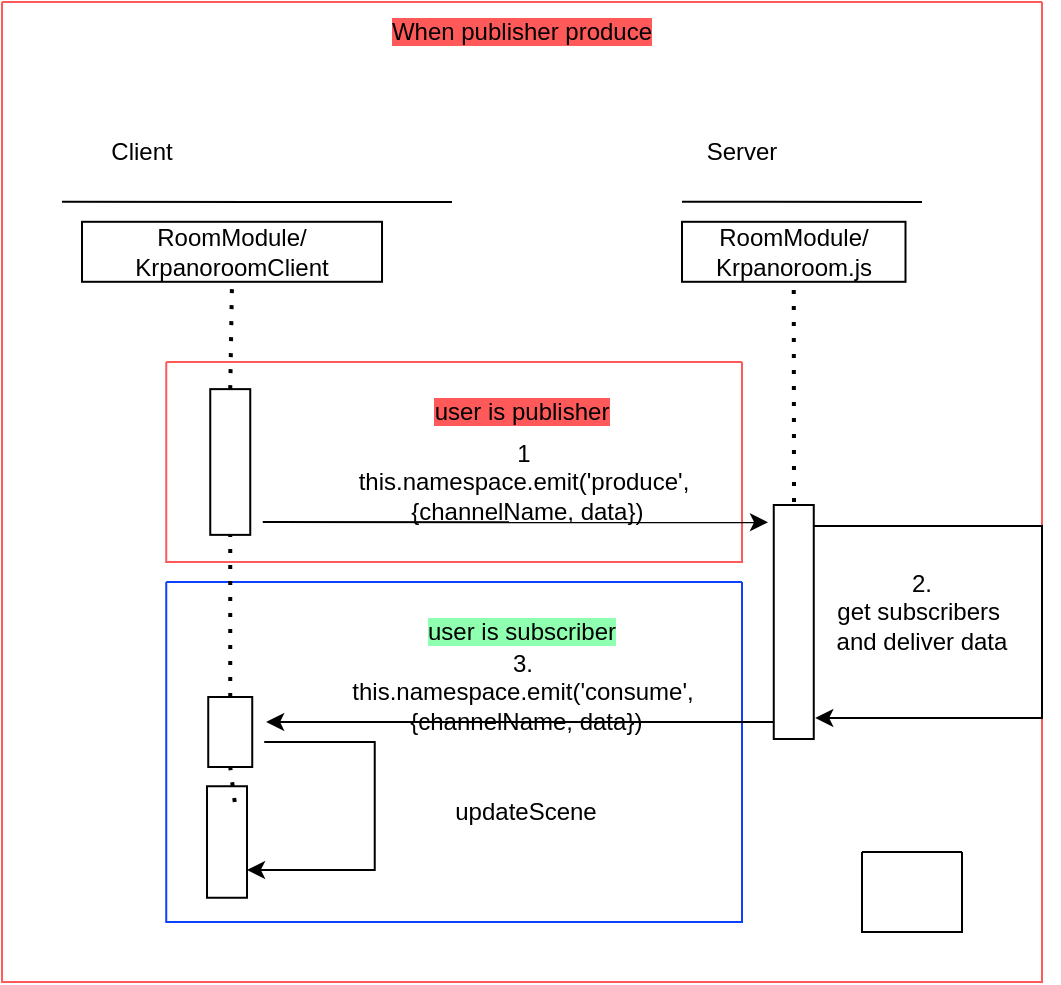 <mxfile version="20.8.21" type="github"><diagram id="Z87XCZslrCXwQrkr19RX" name="Page-1"><mxGraphModel dx="2261" dy="707" grid="1" gridSize="10" guides="1" tooltips="1" connect="1" arrows="1" fold="1" page="1" pageScale="1" pageWidth="827" pageHeight="1169" math="0" shadow="0"><root><mxCell id="0"/><mxCell id="1" parent="0"/><mxCell id="0DKkQV_DlRvVZHHdh2dW-100" value="" style="swimlane;startSize=0;labelBackgroundColor=#F9FF42;rounded=0;shadow=0;glass=0;fillColor=#fad9d5;strokeColor=#FF5959;fillStyle=auto;" parent="1" vertex="1"><mxGeometry x="-740" y="120" width="520" height="490" as="geometry"><mxRectangle x="-10" y="1060" width="50" height="40" as="alternateBounds"/></mxGeometry></mxCell><mxCell id="0DKkQV_DlRvVZHHdh2dW-88" value="" style="swimlane;startSize=0;labelBackgroundColor=#F9FF42;fontColor=#000000;fillColor=#8FFFB0;strokeColor=#0F3FFF;" parent="0DKkQV_DlRvVZHHdh2dW-100" vertex="1"><mxGeometry x="82.12" y="290" width="287.88" height="170" as="geometry"/></mxCell><mxCell id="0DKkQV_DlRvVZHHdh2dW-89" value="&lt;span style=&quot;background-color: rgb(143, 255, 176);&quot;&gt;user is subscriber&lt;/span&gt;" style="text;strokeColor=none;align=center;fillColor=none;html=1;verticalAlign=middle;whiteSpace=wrap;rounded=0;" parent="0DKkQV_DlRvVZHHdh2dW-88" vertex="1"><mxGeometry x="58.26" y="10" width="239.99" height="30" as="geometry"/></mxCell><mxCell id="0DKkQV_DlRvVZHHdh2dW-87" value="" style="whiteSpace=wrap;html=1;labelBackgroundColor=#F9FF42;fontColor=#000000;" parent="0DKkQV_DlRvVZHHdh2dW-88" vertex="1"><mxGeometry x="21" y="57.5" width="22" height="35" as="geometry"/></mxCell><mxCell id="0DKkQV_DlRvVZHHdh2dW-92" value="3.&lt;br&gt;this.namespace.emit('consume',&lt;br style=&quot;border-color: var(--border-color);&quot;&gt;&amp;nbsp;{channelName, data})" style="text;strokeColor=none;align=center;fillColor=none;html=1;verticalAlign=middle;whiteSpace=wrap;rounded=0;fontColor=#000000;" parent="0DKkQV_DlRvVZHHdh2dW-88" vertex="1"><mxGeometry x="49.95" y="40" width="256.62" height="30" as="geometry"/></mxCell><mxCell id="0DKkQV_DlRvVZHHdh2dW-90" value="" style="endArrow=classic;html=1;rounded=0;fontColor=#000000;exitX=1;exitY=1;exitDx=0;exitDy=0;entryX=0;entryY=1;entryDx=0;entryDy=0;" parent="0DKkQV_DlRvVZHHdh2dW-88" source="0DKkQV_DlRvVZHHdh2dW-92" target="0DKkQV_DlRvVZHHdh2dW-92" edge="1"><mxGeometry width="50" height="50" relative="1" as="geometry"><mxPoint x="228.25" y="-50" as="sourcePoint"/><mxPoint x="68.25" y="75" as="targetPoint"/></mxGeometry></mxCell><mxCell id="0DKkQV_DlRvVZHHdh2dW-93" value="" style="rounded=0;whiteSpace=wrap;html=1;rotation=90;spacing=4;" parent="0DKkQV_DlRvVZHHdh2dW-88" vertex="1"><mxGeometry x="2.51" y="120" width="55.75" height="20" as="geometry"/></mxCell><mxCell id="0DKkQV_DlRvVZHHdh2dW-94" value="" style="endArrow=classic;html=1;rounded=0;exitX=1;exitY=1;exitDx=0;exitDy=0;entryX=0.75;entryY=0;entryDx=0;entryDy=0;" parent="0DKkQV_DlRvVZHHdh2dW-88" target="0DKkQV_DlRvVZHHdh2dW-93" edge="1"><mxGeometry width="50" height="50" relative="1" as="geometry"><mxPoint x="49" y="80" as="sourcePoint"/><mxPoint x="314.25" y="-100" as="targetPoint"/><Array as="points"><mxPoint x="104.25" y="80"/><mxPoint x="104.25" y="144"/></Array></mxGeometry></mxCell><mxCell id="0DKkQV_DlRvVZHHdh2dW-95" value="updateScene" style="text;strokeColor=none;align=center;fillColor=none;html=1;verticalAlign=middle;whiteSpace=wrap;rounded=0;" parent="0DKkQV_DlRvVZHHdh2dW-88" vertex="1"><mxGeometry x="130.2" y="100" width="100.11" height="30" as="geometry"/></mxCell><mxCell id="0DKkQV_DlRvVZHHdh2dW-98" value="" style="endArrow=none;dashed=1;html=1;dashPattern=1 3;strokeWidth=2;rounded=0;fontColor=#000000;entryX=0.5;entryY=1;entryDx=0;entryDy=0;" parent="0DKkQV_DlRvVZHHdh2dW-88" target="0DKkQV_DlRvVZHHdh2dW-87" edge="1"><mxGeometry width="50" height="50" relative="1" as="geometry"><mxPoint x="34.25" y="110" as="sourcePoint"/><mxPoint x="278.25" y="-210" as="targetPoint"/></mxGeometry></mxCell><mxCell id="0DKkQV_DlRvVZHHdh2dW-35" value="" style="swimlane;startSize=0;fillColor=#F9FF42;strokeColor=#FF5959;" parent="0DKkQV_DlRvVZHHdh2dW-100" vertex="1"><mxGeometry x="82.12" y="180" width="287.88" height="100" as="geometry"/></mxCell><mxCell id="0DKkQV_DlRvVZHHdh2dW-83" value="&lt;span style=&quot;background-color: rgb(255, 89, 89);&quot;&gt;user is publisher&lt;/span&gt;" style="text;strokeColor=none;align=center;fillColor=none;html=1;verticalAlign=middle;whiteSpace=wrap;rounded=0;" parent="0DKkQV_DlRvVZHHdh2dW-35" vertex="1"><mxGeometry x="58.26" y="10" width="239.99" height="30" as="geometry"/></mxCell><mxCell id="0DKkQV_DlRvVZHHdh2dW-84" value="&lt;font color=&quot;#000000&quot;&gt;1&lt;br&gt;this.namespace.emit('produce',&lt;br&gt;&amp;nbsp;{channelName, data})&lt;/font&gt;" style="text;strokeColor=none;align=center;fillColor=none;html=1;verticalAlign=middle;whiteSpace=wrap;rounded=0;fontColor=#008F26;" parent="0DKkQV_DlRvVZHHdh2dW-35" vertex="1"><mxGeometry x="48.25" y="40" width="261.75" height="40" as="geometry"/></mxCell><mxCell id="0DKkQV_DlRvVZHHdh2dW-33" value="" style="rounded=0;whiteSpace=wrap;html=1;rotation=90;spacing=4;" parent="0DKkQV_DlRvVZHHdh2dW-35" vertex="1"><mxGeometry x="-4.43" y="40.0" width="72.87" height="20" as="geometry"/></mxCell><mxCell id="0DKkQV_DlRvVZHHdh2dW-97" value="" style="endArrow=none;dashed=1;html=1;dashPattern=1 3;strokeWidth=2;rounded=0;fontColor=#000000;entryX=1;entryY=0.5;entryDx=0;entryDy=0;exitX=0.5;exitY=0;exitDx=0;exitDy=0;" parent="0DKkQV_DlRvVZHHdh2dW-100" source="0DKkQV_DlRvVZHHdh2dW-87" target="0DKkQV_DlRvVZHHdh2dW-33" edge="1"><mxGeometry width="50" height="50" relative="1" as="geometry"><mxPoint x="291.27" y="90.0" as="sourcePoint"/><mxPoint x="341.27" y="40.0" as="targetPoint"/></mxGeometry></mxCell><mxCell id="0DKkQV_DlRvVZHHdh2dW-101" value="&lt;span style=&quot;background-color: rgb(255, 89, 89);&quot;&gt;When publisher produce&lt;/span&gt;" style="text;strokeColor=none;align=center;fillColor=none;html=1;verticalAlign=middle;whiteSpace=wrap;rounded=0;fontColor=#000000;" parent="0DKkQV_DlRvVZHHdh2dW-100" vertex="1"><mxGeometry x="170" width="180" height="30" as="geometry"/></mxCell><mxCell id="0DKkQV_DlRvVZHHdh2dW-85" value="" style="endArrow=classic;html=1;rounded=0;fontColor=#000000;exitX=0;exitY=1;exitDx=0;exitDy=0;entryX=0.074;entryY=1.144;entryDx=0;entryDy=0;entryPerimeter=0;" parent="0DKkQV_DlRvVZHHdh2dW-100" source="0DKkQV_DlRvVZHHdh2dW-84" target="0DKkQV_DlRvVZHHdh2dW-86" edge="1"><mxGeometry width="50" height="50" relative="1" as="geometry"><mxPoint x="310.37" y="140" as="sourcePoint"/><mxPoint x="380.37" y="260" as="targetPoint"/></mxGeometry></mxCell><mxCell id="0DKkQV_DlRvVZHHdh2dW-108" value="RoomModule/&lt;br&gt;KrpanoroomClient" style="rounded=0;whiteSpace=wrap;html=1;" parent="0DKkQV_DlRvVZHHdh2dW-100" vertex="1"><mxGeometry x="40.0" y="109.9" width="150.01" height="30" as="geometry"/></mxCell><mxCell id="0DKkQV_DlRvVZHHdh2dW-110" value="RoomModule/&lt;br&gt;Krpanoroom.js" style="rounded=0;whiteSpace=wrap;html=1;" parent="0DKkQV_DlRvVZHHdh2dW-100" vertex="1"><mxGeometry x="340" y="109.9" width="111.75" height="30" as="geometry"/></mxCell><mxCell id="0DKkQV_DlRvVZHHdh2dW-105" value="" style="endArrow=none;html=1;rounded=0;" parent="0DKkQV_DlRvVZHHdh2dW-100" edge="1"><mxGeometry width="50" height="50" relative="1" as="geometry"><mxPoint x="340" y="99.9" as="sourcePoint"/><mxPoint x="460" y="100" as="targetPoint"/></mxGeometry></mxCell><mxCell id="0DKkQV_DlRvVZHHdh2dW-107" value="Server" style="text;strokeColor=none;align=center;fillColor=none;html=1;verticalAlign=middle;whiteSpace=wrap;rounded=0;" parent="0DKkQV_DlRvVZHHdh2dW-100" vertex="1"><mxGeometry x="340" y="60.0" width="60" height="30" as="geometry"/></mxCell><mxCell id="0DKkQV_DlRvVZHHdh2dW-104" value="" style="endArrow=none;html=1;rounded=0;" parent="0DKkQV_DlRvVZHHdh2dW-100" edge="1"><mxGeometry width="50" height="50" relative="1" as="geometry"><mxPoint x="30" y="99.9" as="sourcePoint"/><mxPoint x="225" y="100" as="targetPoint"/></mxGeometry></mxCell><mxCell id="0DKkQV_DlRvVZHHdh2dW-106" value="Client" style="text;strokeColor=none;align=center;fillColor=none;html=1;verticalAlign=middle;whiteSpace=wrap;rounded=0;" parent="0DKkQV_DlRvVZHHdh2dW-100" vertex="1"><mxGeometry x="40" y="60" width="60" height="30" as="geometry"/></mxCell><mxCell id="0DKkQV_DlRvVZHHdh2dW-111" value="" style="endArrow=none;dashed=1;html=1;dashPattern=1 3;strokeWidth=2;rounded=0;fontColor=#000000;entryX=0.5;entryY=1;entryDx=0;entryDy=0;exitX=0;exitY=0.5;exitDx=0;exitDy=0;" parent="0DKkQV_DlRvVZHHdh2dW-100" source="0DKkQV_DlRvVZHHdh2dW-33" target="0DKkQV_DlRvVZHHdh2dW-108" edge="1"><mxGeometry width="50" height="50" relative="1" as="geometry"><mxPoint x="300" y="250" as="sourcePoint"/><mxPoint x="350" y="200" as="targetPoint"/></mxGeometry></mxCell><mxCell id="0DKkQV_DlRvVZHHdh2dW-113" value="2.&lt;br&gt;get subscribers&amp;nbsp;&lt;br&gt;and deliver data" style="text;strokeColor=none;align=center;fillColor=none;html=1;verticalAlign=middle;whiteSpace=wrap;rounded=0;" parent="0DKkQV_DlRvVZHHdh2dW-100" vertex="1"><mxGeometry x="410.0" y="290" width="100.11" height="30" as="geometry"/></mxCell><mxCell id="0DKkQV_DlRvVZHHdh2dW-114" value="" style="endArrow=none;dashed=1;html=1;dashPattern=1 3;strokeWidth=2;rounded=0;fontColor=#000000;entryX=0.5;entryY=1;entryDx=0;entryDy=0;" parent="0DKkQV_DlRvVZHHdh2dW-100" target="0DKkQV_DlRvVZHHdh2dW-110" edge="1"><mxGeometry width="50" height="50" relative="1" as="geometry"><mxPoint x="396" y="250" as="sourcePoint"/><mxPoint x="350" y="170" as="targetPoint"/></mxGeometry></mxCell><mxCell id="0DKkQV_DlRvVZHHdh2dW-86" value="" style="rounded=0;whiteSpace=wrap;html=1;rotation=90;spacing=4;" parent="0DKkQV_DlRvVZHHdh2dW-100" vertex="1"><mxGeometry x="337.38" y="300" width="117" height="20" as="geometry"/></mxCell><mxCell id="0DKkQV_DlRvVZHHdh2dW-112" value="" style="endArrow=classic;html=1;rounded=0;fontColor=#000000;exitX=0.09;exitY=0.013;exitDx=0;exitDy=0;exitPerimeter=0;entryX=0.91;entryY=-0.037;entryDx=0;entryDy=0;entryPerimeter=0;" parent="0DKkQV_DlRvVZHHdh2dW-100" source="0DKkQV_DlRvVZHHdh2dW-86" target="0DKkQV_DlRvVZHHdh2dW-86" edge="1"><mxGeometry width="50" height="50" relative="1" as="geometry"><mxPoint x="300" y="250" as="sourcePoint"/><mxPoint x="350" y="200" as="targetPoint"/><Array as="points"><mxPoint x="520" y="262"/><mxPoint x="520" y="358"/></Array></mxGeometry></mxCell><mxCell id="0DKkQV_DlRvVZHHdh2dW-18" value="" style="swimlane;startSize=0;fillColor=#FF5959;" parent="0DKkQV_DlRvVZHHdh2dW-100" vertex="1" collapsed="1"><mxGeometry x="430" y="425" width="50" height="40" as="geometry"><mxRectangle x="-770" y="50" width="1330" height="990" as="alternateBounds"/></mxGeometry></mxCell><mxCell id="S6yvC7qdEsfKQvKiLP5z-27" value="" style="rounded=0;whiteSpace=wrap;html=1;" parent="0DKkQV_DlRvVZHHdh2dW-18" vertex="1"><mxGeometry x="40" y="49.9" width="175" height="40" as="geometry"/></mxCell><mxCell id="S6yvC7qdEsfKQvKiLP5z-6" value="" style="endArrow=none;dashed=1;html=1;dashPattern=1 3;strokeWidth=2;rounded=0;entryX=0.5;entryY=1;entryDx=0;entryDy=0;startArrow=none;" parent="0DKkQV_DlRvVZHHdh2dW-18" source="QYz8oIN1GEiqAUlNkPk4-4" target="S6yvC7qdEsfKQvKiLP5z-3" edge="1"><mxGeometry width="50" height="50" relative="1" as="geometry"><mxPoint x="582.25" y="669.9" as="sourcePoint"/><mxPoint x="728.5" y="259.9" as="targetPoint"/></mxGeometry></mxCell><mxCell id="S6yvC7qdEsfKQvKiLP5z-9" value="" style="endArrow=none;html=1;rounded=0;" parent="0DKkQV_DlRvVZHHdh2dW-18" edge="1"><mxGeometry width="50" height="50" relative="1" as="geometry"><mxPoint x="25" y="159.9" as="sourcePoint"/><mxPoint x="520" y="159.9" as="targetPoint"/></mxGeometry></mxCell><mxCell id="S6yvC7qdEsfKQvKiLP5z-10" value="" style="endArrow=none;html=1;rounded=0;" parent="0DKkQV_DlRvVZHHdh2dW-18" edge="1"><mxGeometry width="50" height="50" relative="1" as="geometry"><mxPoint x="550.13" y="159.9" as="sourcePoint"/><mxPoint x="860" y="160" as="targetPoint"/></mxGeometry></mxCell><mxCell id="S6yvC7qdEsfKQvKiLP5z-11" value="Client" style="text;strokeColor=none;align=center;fillColor=none;html=1;verticalAlign=middle;whiteSpace=wrap;rounded=0;" parent="0DKkQV_DlRvVZHHdh2dW-18" vertex="1"><mxGeometry x="25" y="109.9" width="60" height="30" as="geometry"/></mxCell><mxCell id="S6yvC7qdEsfKQvKiLP5z-12" value="Server" style="text;strokeColor=none;align=center;fillColor=none;html=1;verticalAlign=middle;whiteSpace=wrap;rounded=0;" parent="0DKkQV_DlRvVZHHdh2dW-18" vertex="1"><mxGeometry x="560" y="109.9" width="60" height="30" as="geometry"/></mxCell><mxCell id="S6yvC7qdEsfKQvKiLP5z-26" value="Krpanoroom&amp;nbsp; :&amp;nbsp;&lt;br&gt;publish global (同步環景)" style="text;strokeColor=none;align=center;fillColor=none;html=1;verticalAlign=middle;whiteSpace=wrap;rounded=0;" parent="0DKkQV_DlRvVZHHdh2dW-18" vertex="1"><mxGeometry x="52.5" y="54.9" width="150" height="30" as="geometry"/></mxCell><mxCell id="S6yvC7qdEsfKQvKiLP5z-30" value="RoomModule/&lt;br&gt;KrpanoroomClient" style="rounded=0;whiteSpace=wrap;html=1;" parent="0DKkQV_DlRvVZHHdh2dW-18" vertex="1"><mxGeometry x="250.0" y="169.9" width="150.01" height="30" as="geometry"/></mxCell><mxCell id="S6yvC7qdEsfKQvKiLP5z-33" value="" style="rounded=0;whiteSpace=wrap;html=1;rotation=90;" parent="0DKkQV_DlRvVZHHdh2dW-18" vertex="1"><mxGeometry x="270.4" y="305.96" width="109.21" height="20" as="geometry"/></mxCell><mxCell id="S6yvC7qdEsfKQvKiLP5z-32" value="" style="endArrow=none;dashed=1;html=1;dashPattern=1 3;strokeWidth=2;rounded=0;entryX=0.5;entryY=1;entryDx=0;entryDy=0;startArrow=none;" parent="0DKkQV_DlRvVZHHdh2dW-18" source="S6yvC7qdEsfKQvKiLP5z-33" target="S6yvC7qdEsfKQvKiLP5z-30" edge="1"><mxGeometry width="50" height="50" relative="1" as="geometry"><mxPoint x="138.7" y="619.9" as="sourcePoint"/><mxPoint x="138.7" y="249.9" as="targetPoint"/></mxGeometry></mxCell><mxCell id="QYz8oIN1GEiqAUlNkPk4-4" value="" style="rounded=0;whiteSpace=wrap;html=1;rotation=90;spacing=4;" parent="0DKkQV_DlRvVZHHdh2dW-18" vertex="1"><mxGeometry x="540.9" y="329.37" width="129.95" height="20" as="geometry"/></mxCell><mxCell id="MCn9pfl6cx8tljpHCmL5-1" value="" style="endArrow=classic;html=1;rounded=0;entryX=1;entryY=1;entryDx=0;entryDy=0;exitX=0;exitY=1;exitDx=0;exitDy=0;" parent="0DKkQV_DlRvVZHHdh2dW-18" source="MCn9pfl6cx8tljpHCmL5-3" target="MCn9pfl6cx8tljpHCmL5-3" edge="1"><mxGeometry width="50" height="50" relative="1" as="geometry"><mxPoint x="31.04" y="266.74" as="sourcePoint"/><mxPoint x="470" y="310.9" as="targetPoint"/></mxGeometry></mxCell><mxCell id="MCn9pfl6cx8tljpHCmL5-3" value="1. &lt;br&gt;call publishGlobal()" style="text;strokeColor=none;align=center;fillColor=none;html=1;verticalAlign=middle;whiteSpace=wrap;rounded=0;" parent="0DKkQV_DlRvVZHHdh2dW-18" vertex="1"><mxGeometry x="80" y="242.72" width="230" height="30" as="geometry"/></mxCell><mxCell id="MCn9pfl6cx8tljpHCmL5-5" value="frontend UI&lt;br&gt;(teacher)" style="rounded=0;whiteSpace=wrap;html=1;" parent="0DKkQV_DlRvVZHHdh2dW-18" vertex="1"><mxGeometry x="25" y="169.9" width="85" height="30" as="geometry"/></mxCell><mxCell id="MCn9pfl6cx8tljpHCmL5-6" value="" style="rounded=0;whiteSpace=wrap;html=1;rotation=90;spacing=4;" parent="0DKkQV_DlRvVZHHdh2dW-18" vertex="1"><mxGeometry y="311.9" width="135" height="20" as="geometry"/></mxCell><mxCell id="MCn9pfl6cx8tljpHCmL5-7" value="" style="endArrow=none;dashed=1;html=1;dashPattern=1 3;strokeWidth=2;rounded=0;entryX=0.5;entryY=1;entryDx=0;entryDy=0;exitX=0;exitY=0.5;exitDx=0;exitDy=0;" parent="0DKkQV_DlRvVZHHdh2dW-18" source="MCn9pfl6cx8tljpHCmL5-6" target="MCn9pfl6cx8tljpHCmL5-5" edge="1"><mxGeometry width="50" height="50" relative="1" as="geometry"><mxPoint x="420" y="329.9" as="sourcePoint"/><mxPoint x="470" y="279.9" as="targetPoint"/></mxGeometry></mxCell><mxCell id="0DKkQV_DlRvVZHHdh2dW-1" value="" style="endArrow=classic;html=1;rounded=0;exitX=0;exitY=1;exitDx=0;exitDy=0;entryX=1;entryY=1;entryDx=0;entryDy=0;" parent="0DKkQV_DlRvVZHHdh2dW-18" source="0DKkQV_DlRvVZHHdh2dW-2" target="0DKkQV_DlRvVZHHdh2dW-2" edge="1"><mxGeometry width="50" height="50" relative="1" as="geometry"><mxPoint x="560" y="349.9" as="sourcePoint"/><mxPoint x="600" y="309.9" as="targetPoint"/></mxGeometry></mxCell><mxCell id="0DKkQV_DlRvVZHHdh2dW-2" value="this.namespace.emit('publish', channelName" style="text;strokeColor=none;align=center;fillColor=none;html=1;verticalAlign=middle;whiteSpace=wrap;rounded=0;" parent="0DKkQV_DlRvVZHHdh2dW-18" vertex="1"><mxGeometry x="337.69" y="259.9" width="260" height="30" as="geometry"/></mxCell><mxCell id="0DKkQV_DlRvVZHHdh2dW-3" value="" style="endArrow=classic;html=1;rounded=0;" parent="0DKkQV_DlRvVZHHdh2dW-18" edge="1"><mxGeometry width="50" height="50" relative="1" as="geometry"><mxPoint x="620" y="309.9" as="sourcePoint"/><mxPoint x="616" y="339.9" as="targetPoint"/><Array as="points"><mxPoint x="690" y="309.9"/><mxPoint x="690" y="339.9"/></Array></mxGeometry></mxCell><mxCell id="0DKkQV_DlRvVZHHdh2dW-4" value="addChannel(&lt;br&gt;channelName, &lt;br&gt;publisherId)" style="text;strokeColor=none;align=center;fillColor=none;html=1;verticalAlign=middle;whiteSpace=wrap;rounded=0;" parent="0DKkQV_DlRvVZHHdh2dW-18" vertex="1"><mxGeometry x="700" y="295.04" width="110" height="58.83" as="geometry"/></mxCell><mxCell id="0DKkQV_DlRvVZHHdh2dW-6" value="" style="endArrow=classic;html=1;rounded=0;exitX=1;exitY=1;exitDx=0;exitDy=0;entryX=0;entryY=1;entryDx=0;entryDy=0;" parent="0DKkQV_DlRvVZHHdh2dW-18" source="0DKkQV_DlRvVZHHdh2dW-7" target="0DKkQV_DlRvVZHHdh2dW-7" edge="1"><mxGeometry width="50" height="50" relative="1" as="geometry"><mxPoint x="550" y="349.9" as="sourcePoint"/><mxPoint x="600" y="299.9" as="targetPoint"/></mxGeometry></mxCell><mxCell id="0DKkQV_DlRvVZHHdh2dW-7" value="this.namespace.emit('new-publisher', {publisherId, channelName})" style="text;strokeColor=none;align=center;fillColor=none;html=1;verticalAlign=middle;whiteSpace=wrap;rounded=0;" parent="0DKkQV_DlRvVZHHdh2dW-18" vertex="1"><mxGeometry x="337.69" y="370" width="252.31" height="30" as="geometry"/></mxCell><mxCell id="0DKkQV_DlRvVZHHdh2dW-10" value="&lt;br&gt;callback(result)" style="text;strokeColor=none;align=center;fillColor=none;html=1;verticalAlign=middle;whiteSpace=wrap;rounded=0;" parent="0DKkQV_DlRvVZHHdh2dW-18" vertex="1"><mxGeometry x="80" y="323.87" width="230" height="30" as="geometry"/></mxCell><mxCell id="0DKkQV_DlRvVZHHdh2dW-11" value="" style="endArrow=classic;html=1;rounded=0;exitX=1;exitY=1;exitDx=0;exitDy=0;entryX=0;entryY=1;entryDx=0;entryDy=0;" parent="0DKkQV_DlRvVZHHdh2dW-18" source="0DKkQV_DlRvVZHHdh2dW-10" target="0DKkQV_DlRvVZHHdh2dW-10" edge="1"><mxGeometry width="50" height="50" relative="1" as="geometry"><mxPoint x="550" y="224.94" as="sourcePoint"/><mxPoint x="600" y="174.94" as="targetPoint"/></mxGeometry></mxCell><mxCell id="S6yvC7qdEsfKQvKiLP5z-3" value="RoomModule/&lt;br&gt;Krpanoroom.js" style="rounded=0;whiteSpace=wrap;html=1;" parent="0DKkQV_DlRvVZHHdh2dW-18" vertex="1"><mxGeometry x="550.13" y="179.9" width="111.75" height="30" as="geometry"/></mxCell><mxCell id="0DKkQV_DlRvVZHHdh2dW-24" value="callback(result)" style="text;strokeColor=none;align=center;fillColor=none;html=1;verticalAlign=middle;whiteSpace=wrap;rounded=0;" parent="0DKkQV_DlRvVZHHdh2dW-18" vertex="1"><mxGeometry x="340" y="314.5" width="250" height="30" as="geometry"/></mxCell><mxCell id="0DKkQV_DlRvVZHHdh2dW-25" value="" style="endArrow=classic;html=1;rounded=0;exitX=1;exitY=1;exitDx=0;exitDy=0;entryX=0;entryY=1;entryDx=0;entryDy=0;" parent="0DKkQV_DlRvVZHHdh2dW-18" source="0DKkQV_DlRvVZHHdh2dW-24" target="0DKkQV_DlRvVZHHdh2dW-24" edge="1"><mxGeometry width="50" height="50" relative="1" as="geometry"><mxPoint x="548.25" y="274.5" as="sourcePoint"/><mxPoint x="598.25" y="224.5" as="targetPoint"/></mxGeometry></mxCell><mxCell id="0DKkQV_DlRvVZHHdh2dW-30" value="" style="endArrow=none;dashed=1;html=1;dashPattern=1 3;strokeWidth=2;rounded=0;entryX=1;entryY=0.5;entryDx=0;entryDy=0;exitX=0;exitY=0.5;exitDx=0;exitDy=0;" parent="0DKkQV_DlRvVZHHdh2dW-18" source="0DKkQV_DlRvVZHHdh2dW-16" target="QYz8oIN1GEiqAUlNkPk4-4" edge="1"><mxGeometry width="50" height="50" relative="1" as="geometry"><mxPoint x="550" y="400" as="sourcePoint"/><mxPoint x="600" y="350" as="targetPoint"/></mxGeometry></mxCell><mxCell id="0DKkQV_DlRvVZHHdh2dW-31" value="" style="endArrow=none;dashed=1;html=1;dashPattern=1 3;strokeWidth=2;rounded=0;entryX=1;entryY=0.5;entryDx=0;entryDy=0;exitX=0.5;exitY=0;exitDx=0;exitDy=0;" parent="0DKkQV_DlRvVZHHdh2dW-18" source="0DKkQV_DlRvVZHHdh2dW-26" target="S6yvC7qdEsfKQvKiLP5z-33" edge="1"><mxGeometry width="50" height="50" relative="1" as="geometry"><mxPoint x="550" y="400" as="sourcePoint"/><mxPoint x="600" y="350" as="targetPoint"/></mxGeometry></mxCell><mxCell id="0DKkQV_DlRvVZHHdh2dW-13" value="" style="swimlane;startSize=0;fillColor=#8FFFB0;strokeColor=#0F3FFF;" parent="0DKkQV_DlRvVZHHdh2dW-18" vertex="1"><mxGeometry x="290.85" y="450" width="380" height="200" as="geometry"><mxRectangle x="291.75" y="380.09" width="50" height="40" as="alternateBounds"/></mxGeometry></mxCell><mxCell id="0DKkQV_DlRvVZHHdh2dW-14" value="&lt;span style=&quot;background-color: rgb(143, 255, 176);&quot;&gt;user is not producer : subscriber&lt;/span&gt;" style="text;strokeColor=none;align=center;fillColor=none;html=1;verticalAlign=middle;whiteSpace=wrap;rounded=0;" parent="0DKkQV_DlRvVZHHdh2dW-13" vertex="1"><mxGeometry x="54.26" width="239.99" height="30" as="geometry"/></mxCell><mxCell id="0DKkQV_DlRvVZHHdh2dW-16" value="" style="rounded=0;whiteSpace=wrap;html=1;rotation=90;spacing=4;" parent="0DKkQV_DlRvVZHHdh2dW-13" vertex="1"><mxGeometry x="286.38" y="77.88" width="55.75" height="20" as="geometry"/></mxCell><mxCell id="0DKkQV_DlRvVZHHdh2dW-17" value="this.namespace.emit('subscribe', channelName)" style="text;strokeColor=none;align=center;fillColor=none;html=1;verticalAlign=middle;whiteSpace=wrap;rounded=0;" parent="0DKkQV_DlRvVZHHdh2dW-13" vertex="1"><mxGeometry x="48.38" y="40" width="251.75" height="30" as="geometry"/></mxCell><mxCell id="0DKkQV_DlRvVZHHdh2dW-19" value="" style="endArrow=classic;html=1;rounded=0;exitX=0;exitY=1;exitDx=0;exitDy=0;entryX=1;entryY=1;entryDx=0;entryDy=0;" parent="0DKkQV_DlRvVZHHdh2dW-13" source="0DKkQV_DlRvVZHHdh2dW-17" target="0DKkQV_DlRvVZHHdh2dW-17" edge="1"><mxGeometry width="50" height="50" relative="1" as="geometry"><mxPoint x="258.25" y="39.91" as="sourcePoint"/><mxPoint x="308.25" y="-10.09" as="targetPoint"/></mxGeometry></mxCell><mxCell id="0DKkQV_DlRvVZHHdh2dW-22" value="callback(result)" style="text;strokeColor=none;align=center;fillColor=none;html=1;verticalAlign=middle;whiteSpace=wrap;rounded=0;" parent="0DKkQV_DlRvVZHHdh2dW-13" vertex="1"><mxGeometry x="50" y="79.91" width="250" height="30" as="geometry"/></mxCell><mxCell id="0DKkQV_DlRvVZHHdh2dW-23" value="" style="endArrow=classic;html=1;rounded=0;exitX=1;exitY=1;exitDx=0;exitDy=0;entryX=0;entryY=1;entryDx=0;entryDy=0;" parent="0DKkQV_DlRvVZHHdh2dW-13" source="0DKkQV_DlRvVZHHdh2dW-22" target="0DKkQV_DlRvVZHHdh2dW-22" edge="1"><mxGeometry width="50" height="50" relative="1" as="geometry"><mxPoint x="258.25" y="39.91" as="sourcePoint"/><mxPoint x="308.25" y="-10.09" as="targetPoint"/></mxGeometry></mxCell><mxCell id="0DKkQV_DlRvVZHHdh2dW-26" value="" style="rounded=0;whiteSpace=wrap;html=1;" parent="0DKkQV_DlRvVZHHdh2dW-13" vertex="1"><mxGeometry x="23.38" y="-50" width="20" height="170" as="geometry"/></mxCell><mxCell id="0DKkQV_DlRvVZHHdh2dW-27" value="" style="rounded=0;whiteSpace=wrap;html=1;rotation=90;spacing=4;" parent="0DKkQV_DlRvVZHHdh2dW-13" vertex="1"><mxGeometry x="6.25" y="160" width="55.75" height="20" as="geometry"/></mxCell><mxCell id="0DKkQV_DlRvVZHHdh2dW-28" value="" style="endArrow=classic;html=1;rounded=0;exitX=1;exitY=1;exitDx=0;exitDy=0;entryX=0.75;entryY=0;entryDx=0;entryDy=0;" parent="0DKkQV_DlRvVZHHdh2dW-13" source="0DKkQV_DlRvVZHHdh2dW-26" target="0DKkQV_DlRvVZHHdh2dW-27" edge="1"><mxGeometry width="50" height="50" relative="1" as="geometry"><mxPoint x="258.25" y="-10" as="sourcePoint"/><mxPoint x="308.25" y="-60" as="targetPoint"/><Array as="points"><mxPoint x="98.25" y="120"/><mxPoint x="98.25" y="184"/></Array></mxGeometry></mxCell><mxCell id="0DKkQV_DlRvVZHHdh2dW-29" value="updateScene" style="text;strokeColor=none;align=center;fillColor=none;html=1;verticalAlign=middle;whiteSpace=wrap;rounded=0;" parent="0DKkQV_DlRvVZHHdh2dW-13" vertex="1"><mxGeometry x="124.2" y="140" width="100.11" height="30" as="geometry"/></mxCell><mxCell id="0DKkQV_DlRvVZHHdh2dW-32" value="" style="endArrow=none;dashed=1;html=1;dashPattern=1 3;strokeWidth=2;rounded=0;entryX=0.5;entryY=1;entryDx=0;entryDy=0;exitX=0;exitY=0.5;exitDx=0;exitDy=0;" parent="0DKkQV_DlRvVZHHdh2dW-13" source="0DKkQV_DlRvVZHHdh2dW-27" target="0DKkQV_DlRvVZHHdh2dW-26" edge="1"><mxGeometry width="50" height="50" relative="1" as="geometry"><mxPoint x="258.25" y="-10" as="sourcePoint"/><mxPoint x="308.25" y="-60" as="targetPoint"/></mxGeometry></mxCell></root></mxGraphModel></diagram></mxfile>
